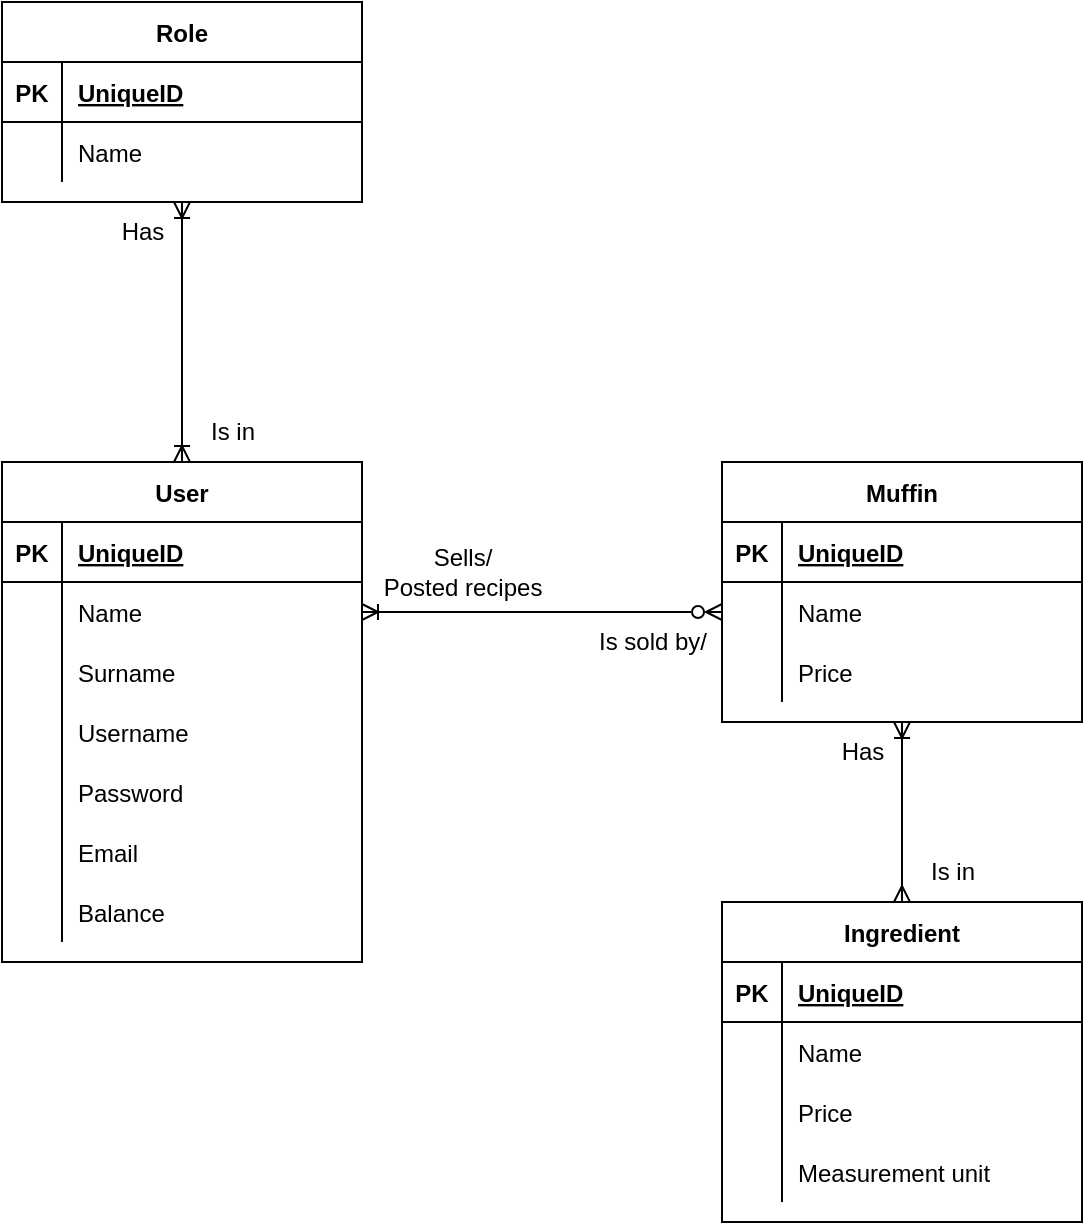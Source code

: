 <mxfile version="20.2.4" type="device"><diagram id="7TwgTeJ_KLk45VyqURco" name="Page-1"><mxGraphModel dx="652" dy="934" grid="1" gridSize="10" guides="1" tooltips="1" connect="1" arrows="1" fold="1" page="1" pageScale="1" pageWidth="850" pageHeight="1100" math="0" shadow="0"><root><mxCell id="0"/><mxCell id="1" parent="0"/><mxCell id="k06OTI_KfZc46JIjsG_m-1" value="User" style="shape=table;startSize=30;container=1;collapsible=1;childLayout=tableLayout;fixedRows=1;rowLines=0;fontStyle=1;align=center;resizeLast=1;" vertex="1" parent="1"><mxGeometry x="10" y="420" width="180" height="250" as="geometry"/></mxCell><mxCell id="k06OTI_KfZc46JIjsG_m-2" value="" style="shape=tableRow;horizontal=0;startSize=0;swimlaneHead=0;swimlaneBody=0;fillColor=none;collapsible=0;dropTarget=0;points=[[0,0.5],[1,0.5]];portConstraint=eastwest;top=0;left=0;right=0;bottom=1;" vertex="1" parent="k06OTI_KfZc46JIjsG_m-1"><mxGeometry y="30" width="180" height="30" as="geometry"/></mxCell><mxCell id="k06OTI_KfZc46JIjsG_m-3" value="PK" style="shape=partialRectangle;connectable=0;fillColor=none;top=0;left=0;bottom=0;right=0;fontStyle=1;overflow=hidden;" vertex="1" parent="k06OTI_KfZc46JIjsG_m-2"><mxGeometry width="30" height="30" as="geometry"><mxRectangle width="30" height="30" as="alternateBounds"/></mxGeometry></mxCell><mxCell id="k06OTI_KfZc46JIjsG_m-4" value="UniqueID" style="shape=partialRectangle;connectable=0;fillColor=none;top=0;left=0;bottom=0;right=0;align=left;spacingLeft=6;fontStyle=5;overflow=hidden;" vertex="1" parent="k06OTI_KfZc46JIjsG_m-2"><mxGeometry x="30" width="150" height="30" as="geometry"><mxRectangle width="150" height="30" as="alternateBounds"/></mxGeometry></mxCell><mxCell id="k06OTI_KfZc46JIjsG_m-5" value="" style="shape=tableRow;horizontal=0;startSize=0;swimlaneHead=0;swimlaneBody=0;fillColor=none;collapsible=0;dropTarget=0;points=[[0,0.5],[1,0.5]];portConstraint=eastwest;top=0;left=0;right=0;bottom=0;" vertex="1" parent="k06OTI_KfZc46JIjsG_m-1"><mxGeometry y="60" width="180" height="30" as="geometry"/></mxCell><mxCell id="k06OTI_KfZc46JIjsG_m-6" value="" style="shape=partialRectangle;connectable=0;fillColor=none;top=0;left=0;bottom=0;right=0;editable=1;overflow=hidden;" vertex="1" parent="k06OTI_KfZc46JIjsG_m-5"><mxGeometry width="30" height="30" as="geometry"><mxRectangle width="30" height="30" as="alternateBounds"/></mxGeometry></mxCell><mxCell id="k06OTI_KfZc46JIjsG_m-7" value="Name" style="shape=partialRectangle;connectable=0;fillColor=none;top=0;left=0;bottom=0;right=0;align=left;spacingLeft=6;overflow=hidden;" vertex="1" parent="k06OTI_KfZc46JIjsG_m-5"><mxGeometry x="30" width="150" height="30" as="geometry"><mxRectangle width="150" height="30" as="alternateBounds"/></mxGeometry></mxCell><mxCell id="k06OTI_KfZc46JIjsG_m-8" value="" style="shape=tableRow;horizontal=0;startSize=0;swimlaneHead=0;swimlaneBody=0;fillColor=none;collapsible=0;dropTarget=0;points=[[0,0.5],[1,0.5]];portConstraint=eastwest;top=0;left=0;right=0;bottom=0;" vertex="1" parent="k06OTI_KfZc46JIjsG_m-1"><mxGeometry y="90" width="180" height="30" as="geometry"/></mxCell><mxCell id="k06OTI_KfZc46JIjsG_m-9" value="" style="shape=partialRectangle;connectable=0;fillColor=none;top=0;left=0;bottom=0;right=0;editable=1;overflow=hidden;" vertex="1" parent="k06OTI_KfZc46JIjsG_m-8"><mxGeometry width="30" height="30" as="geometry"><mxRectangle width="30" height="30" as="alternateBounds"/></mxGeometry></mxCell><mxCell id="k06OTI_KfZc46JIjsG_m-10" value="Surname" style="shape=partialRectangle;connectable=0;fillColor=none;top=0;left=0;bottom=0;right=0;align=left;spacingLeft=6;overflow=hidden;" vertex="1" parent="k06OTI_KfZc46JIjsG_m-8"><mxGeometry x="30" width="150" height="30" as="geometry"><mxRectangle width="150" height="30" as="alternateBounds"/></mxGeometry></mxCell><mxCell id="k06OTI_KfZc46JIjsG_m-11" value="" style="shape=tableRow;horizontal=0;startSize=0;swimlaneHead=0;swimlaneBody=0;fillColor=none;collapsible=0;dropTarget=0;points=[[0,0.5],[1,0.5]];portConstraint=eastwest;top=0;left=0;right=0;bottom=0;" vertex="1" parent="k06OTI_KfZc46JIjsG_m-1"><mxGeometry y="120" width="180" height="30" as="geometry"/></mxCell><mxCell id="k06OTI_KfZc46JIjsG_m-12" value="" style="shape=partialRectangle;connectable=0;fillColor=none;top=0;left=0;bottom=0;right=0;editable=1;overflow=hidden;" vertex="1" parent="k06OTI_KfZc46JIjsG_m-11"><mxGeometry width="30" height="30" as="geometry"><mxRectangle width="30" height="30" as="alternateBounds"/></mxGeometry></mxCell><mxCell id="k06OTI_KfZc46JIjsG_m-13" value="Username" style="shape=partialRectangle;connectable=0;fillColor=none;top=0;left=0;bottom=0;right=0;align=left;spacingLeft=6;overflow=hidden;" vertex="1" parent="k06OTI_KfZc46JIjsG_m-11"><mxGeometry x="30" width="150" height="30" as="geometry"><mxRectangle width="150" height="30" as="alternateBounds"/></mxGeometry></mxCell><mxCell id="k06OTI_KfZc46JIjsG_m-20" style="shape=tableRow;horizontal=0;startSize=0;swimlaneHead=0;swimlaneBody=0;fillColor=none;collapsible=0;dropTarget=0;points=[[0,0.5],[1,0.5]];portConstraint=eastwest;top=0;left=0;right=0;bottom=0;" vertex="1" parent="k06OTI_KfZc46JIjsG_m-1"><mxGeometry y="150" width="180" height="30" as="geometry"/></mxCell><mxCell id="k06OTI_KfZc46JIjsG_m-21" style="shape=partialRectangle;connectable=0;fillColor=none;top=0;left=0;bottom=0;right=0;editable=1;overflow=hidden;" vertex="1" parent="k06OTI_KfZc46JIjsG_m-20"><mxGeometry width="30" height="30" as="geometry"><mxRectangle width="30" height="30" as="alternateBounds"/></mxGeometry></mxCell><mxCell id="k06OTI_KfZc46JIjsG_m-22" value="Password" style="shape=partialRectangle;connectable=0;fillColor=none;top=0;left=0;bottom=0;right=0;align=left;spacingLeft=6;overflow=hidden;" vertex="1" parent="k06OTI_KfZc46JIjsG_m-20"><mxGeometry x="30" width="150" height="30" as="geometry"><mxRectangle width="150" height="30" as="alternateBounds"/></mxGeometry></mxCell><mxCell id="k06OTI_KfZc46JIjsG_m-17" style="shape=tableRow;horizontal=0;startSize=0;swimlaneHead=0;swimlaneBody=0;fillColor=none;collapsible=0;dropTarget=0;points=[[0,0.5],[1,0.5]];portConstraint=eastwest;top=0;left=0;right=0;bottom=0;" vertex="1" parent="k06OTI_KfZc46JIjsG_m-1"><mxGeometry y="180" width="180" height="30" as="geometry"/></mxCell><mxCell id="k06OTI_KfZc46JIjsG_m-18" style="shape=partialRectangle;connectable=0;fillColor=none;top=0;left=0;bottom=0;right=0;editable=1;overflow=hidden;" vertex="1" parent="k06OTI_KfZc46JIjsG_m-17"><mxGeometry width="30" height="30" as="geometry"><mxRectangle width="30" height="30" as="alternateBounds"/></mxGeometry></mxCell><mxCell id="k06OTI_KfZc46JIjsG_m-19" value="Email" style="shape=partialRectangle;connectable=0;fillColor=none;top=0;left=0;bottom=0;right=0;align=left;spacingLeft=6;overflow=hidden;" vertex="1" parent="k06OTI_KfZc46JIjsG_m-17"><mxGeometry x="30" width="150" height="30" as="geometry"><mxRectangle width="150" height="30" as="alternateBounds"/></mxGeometry></mxCell><mxCell id="k06OTI_KfZc46JIjsG_m-14" style="shape=tableRow;horizontal=0;startSize=0;swimlaneHead=0;swimlaneBody=0;fillColor=none;collapsible=0;dropTarget=0;points=[[0,0.5],[1,0.5]];portConstraint=eastwest;top=0;left=0;right=0;bottom=0;" vertex="1" parent="k06OTI_KfZc46JIjsG_m-1"><mxGeometry y="210" width="180" height="30" as="geometry"/></mxCell><mxCell id="k06OTI_KfZc46JIjsG_m-15" style="shape=partialRectangle;connectable=0;fillColor=none;top=0;left=0;bottom=0;right=0;editable=1;overflow=hidden;" vertex="1" parent="k06OTI_KfZc46JIjsG_m-14"><mxGeometry width="30" height="30" as="geometry"><mxRectangle width="30" height="30" as="alternateBounds"/></mxGeometry></mxCell><mxCell id="k06OTI_KfZc46JIjsG_m-16" value="Balance" style="shape=partialRectangle;connectable=0;fillColor=none;top=0;left=0;bottom=0;right=0;align=left;spacingLeft=6;overflow=hidden;" vertex="1" parent="k06OTI_KfZc46JIjsG_m-14"><mxGeometry x="30" width="150" height="30" as="geometry"><mxRectangle width="150" height="30" as="alternateBounds"/></mxGeometry></mxCell><mxCell id="k06OTI_KfZc46JIjsG_m-61" style="edgeStyle=orthogonalEdgeStyle;rounded=0;orthogonalLoop=1;jettySize=auto;html=1;entryX=0.5;entryY=0;entryDx=0;entryDy=0;endArrow=ERmany;endFill=0;startArrow=ERoneToMany;startFill=0;" edge="1" parent="1" source="k06OTI_KfZc46JIjsG_m-23" target="k06OTI_KfZc46JIjsG_m-48"><mxGeometry relative="1" as="geometry"/></mxCell><mxCell id="k06OTI_KfZc46JIjsG_m-23" value="Muffin" style="shape=table;startSize=30;container=1;collapsible=1;childLayout=tableLayout;fixedRows=1;rowLines=0;fontStyle=1;align=center;resizeLast=1;" vertex="1" parent="1"><mxGeometry x="370" y="420" width="180" height="130" as="geometry"/></mxCell><mxCell id="k06OTI_KfZc46JIjsG_m-24" value="" style="shape=tableRow;horizontal=0;startSize=0;swimlaneHead=0;swimlaneBody=0;fillColor=none;collapsible=0;dropTarget=0;points=[[0,0.5],[1,0.5]];portConstraint=eastwest;top=0;left=0;right=0;bottom=1;" vertex="1" parent="k06OTI_KfZc46JIjsG_m-23"><mxGeometry y="30" width="180" height="30" as="geometry"/></mxCell><mxCell id="k06OTI_KfZc46JIjsG_m-25" value="PK" style="shape=partialRectangle;connectable=0;fillColor=none;top=0;left=0;bottom=0;right=0;fontStyle=1;overflow=hidden;" vertex="1" parent="k06OTI_KfZc46JIjsG_m-24"><mxGeometry width="30" height="30" as="geometry"><mxRectangle width="30" height="30" as="alternateBounds"/></mxGeometry></mxCell><mxCell id="k06OTI_KfZc46JIjsG_m-26" value="UniqueID" style="shape=partialRectangle;connectable=0;fillColor=none;top=0;left=0;bottom=0;right=0;align=left;spacingLeft=6;fontStyle=5;overflow=hidden;" vertex="1" parent="k06OTI_KfZc46JIjsG_m-24"><mxGeometry x="30" width="150" height="30" as="geometry"><mxRectangle width="150" height="30" as="alternateBounds"/></mxGeometry></mxCell><mxCell id="k06OTI_KfZc46JIjsG_m-27" value="" style="shape=tableRow;horizontal=0;startSize=0;swimlaneHead=0;swimlaneBody=0;fillColor=none;collapsible=0;dropTarget=0;points=[[0,0.5],[1,0.5]];portConstraint=eastwest;top=0;left=0;right=0;bottom=0;" vertex="1" parent="k06OTI_KfZc46JIjsG_m-23"><mxGeometry y="60" width="180" height="30" as="geometry"/></mxCell><mxCell id="k06OTI_KfZc46JIjsG_m-28" value="" style="shape=partialRectangle;connectable=0;fillColor=none;top=0;left=0;bottom=0;right=0;editable=1;overflow=hidden;" vertex="1" parent="k06OTI_KfZc46JIjsG_m-27"><mxGeometry width="30" height="30" as="geometry"><mxRectangle width="30" height="30" as="alternateBounds"/></mxGeometry></mxCell><mxCell id="k06OTI_KfZc46JIjsG_m-29" value="Name" style="shape=partialRectangle;connectable=0;fillColor=none;top=0;left=0;bottom=0;right=0;align=left;spacingLeft=6;overflow=hidden;" vertex="1" parent="k06OTI_KfZc46JIjsG_m-27"><mxGeometry x="30" width="150" height="30" as="geometry"><mxRectangle width="150" height="30" as="alternateBounds"/></mxGeometry></mxCell><mxCell id="k06OTI_KfZc46JIjsG_m-45" style="shape=tableRow;horizontal=0;startSize=0;swimlaneHead=0;swimlaneBody=0;fillColor=none;collapsible=0;dropTarget=0;points=[[0,0.5],[1,0.5]];portConstraint=eastwest;top=0;left=0;right=0;bottom=0;" vertex="1" parent="k06OTI_KfZc46JIjsG_m-23"><mxGeometry y="90" width="180" height="30" as="geometry"/></mxCell><mxCell id="k06OTI_KfZc46JIjsG_m-46" style="shape=partialRectangle;connectable=0;fillColor=none;top=0;left=0;bottom=0;right=0;editable=1;overflow=hidden;" vertex="1" parent="k06OTI_KfZc46JIjsG_m-45"><mxGeometry width="30" height="30" as="geometry"><mxRectangle width="30" height="30" as="alternateBounds"/></mxGeometry></mxCell><mxCell id="k06OTI_KfZc46JIjsG_m-47" value="Price" style="shape=partialRectangle;connectable=0;fillColor=none;top=0;left=0;bottom=0;right=0;align=left;spacingLeft=6;overflow=hidden;" vertex="1" parent="k06OTI_KfZc46JIjsG_m-45"><mxGeometry x="30" width="150" height="30" as="geometry"><mxRectangle width="150" height="30" as="alternateBounds"/></mxGeometry></mxCell><mxCell id="k06OTI_KfZc46JIjsG_m-48" value="Ingredient" style="shape=table;startSize=30;container=1;collapsible=1;childLayout=tableLayout;fixedRows=1;rowLines=0;fontStyle=1;align=center;resizeLast=1;" vertex="1" parent="1"><mxGeometry x="370" y="640" width="180" height="160" as="geometry"/></mxCell><mxCell id="k06OTI_KfZc46JIjsG_m-49" value="" style="shape=tableRow;horizontal=0;startSize=0;swimlaneHead=0;swimlaneBody=0;fillColor=none;collapsible=0;dropTarget=0;points=[[0,0.5],[1,0.5]];portConstraint=eastwest;top=0;left=0;right=0;bottom=1;" vertex="1" parent="k06OTI_KfZc46JIjsG_m-48"><mxGeometry y="30" width="180" height="30" as="geometry"/></mxCell><mxCell id="k06OTI_KfZc46JIjsG_m-50" value="PK" style="shape=partialRectangle;connectable=0;fillColor=none;top=0;left=0;bottom=0;right=0;fontStyle=1;overflow=hidden;" vertex="1" parent="k06OTI_KfZc46JIjsG_m-49"><mxGeometry width="30" height="30" as="geometry"><mxRectangle width="30" height="30" as="alternateBounds"/></mxGeometry></mxCell><mxCell id="k06OTI_KfZc46JIjsG_m-51" value="UniqueID" style="shape=partialRectangle;connectable=0;fillColor=none;top=0;left=0;bottom=0;right=0;align=left;spacingLeft=6;fontStyle=5;overflow=hidden;" vertex="1" parent="k06OTI_KfZc46JIjsG_m-49"><mxGeometry x="30" width="150" height="30" as="geometry"><mxRectangle width="150" height="30" as="alternateBounds"/></mxGeometry></mxCell><mxCell id="k06OTI_KfZc46JIjsG_m-52" value="" style="shape=tableRow;horizontal=0;startSize=0;swimlaneHead=0;swimlaneBody=0;fillColor=none;collapsible=0;dropTarget=0;points=[[0,0.5],[1,0.5]];portConstraint=eastwest;top=0;left=0;right=0;bottom=0;" vertex="1" parent="k06OTI_KfZc46JIjsG_m-48"><mxGeometry y="60" width="180" height="30" as="geometry"/></mxCell><mxCell id="k06OTI_KfZc46JIjsG_m-53" value="" style="shape=partialRectangle;connectable=0;fillColor=none;top=0;left=0;bottom=0;right=0;editable=1;overflow=hidden;" vertex="1" parent="k06OTI_KfZc46JIjsG_m-52"><mxGeometry width="30" height="30" as="geometry"><mxRectangle width="30" height="30" as="alternateBounds"/></mxGeometry></mxCell><mxCell id="k06OTI_KfZc46JIjsG_m-54" value="Name" style="shape=partialRectangle;connectable=0;fillColor=none;top=0;left=0;bottom=0;right=0;align=left;spacingLeft=6;overflow=hidden;" vertex="1" parent="k06OTI_KfZc46JIjsG_m-52"><mxGeometry x="30" width="150" height="30" as="geometry"><mxRectangle width="150" height="30" as="alternateBounds"/></mxGeometry></mxCell><mxCell id="k06OTI_KfZc46JIjsG_m-55" style="shape=tableRow;horizontal=0;startSize=0;swimlaneHead=0;swimlaneBody=0;fillColor=none;collapsible=0;dropTarget=0;points=[[0,0.5],[1,0.5]];portConstraint=eastwest;top=0;left=0;right=0;bottom=0;" vertex="1" parent="k06OTI_KfZc46JIjsG_m-48"><mxGeometry y="90" width="180" height="30" as="geometry"/></mxCell><mxCell id="k06OTI_KfZc46JIjsG_m-56" style="shape=partialRectangle;connectable=0;fillColor=none;top=0;left=0;bottom=0;right=0;editable=1;overflow=hidden;" vertex="1" parent="k06OTI_KfZc46JIjsG_m-55"><mxGeometry width="30" height="30" as="geometry"><mxRectangle width="30" height="30" as="alternateBounds"/></mxGeometry></mxCell><mxCell id="k06OTI_KfZc46JIjsG_m-57" value="Price" style="shape=partialRectangle;connectable=0;fillColor=none;top=0;left=0;bottom=0;right=0;align=left;spacingLeft=6;overflow=hidden;" vertex="1" parent="k06OTI_KfZc46JIjsG_m-55"><mxGeometry x="30" width="150" height="30" as="geometry"><mxRectangle width="150" height="30" as="alternateBounds"/></mxGeometry></mxCell><mxCell id="k06OTI_KfZc46JIjsG_m-58" style="shape=tableRow;horizontal=0;startSize=0;swimlaneHead=0;swimlaneBody=0;fillColor=none;collapsible=0;dropTarget=0;points=[[0,0.5],[1,0.5]];portConstraint=eastwest;top=0;left=0;right=0;bottom=0;" vertex="1" parent="k06OTI_KfZc46JIjsG_m-48"><mxGeometry y="120" width="180" height="30" as="geometry"/></mxCell><mxCell id="k06OTI_KfZc46JIjsG_m-59" style="shape=partialRectangle;connectable=0;fillColor=none;top=0;left=0;bottom=0;right=0;editable=1;overflow=hidden;" vertex="1" parent="k06OTI_KfZc46JIjsG_m-58"><mxGeometry width="30" height="30" as="geometry"><mxRectangle width="30" height="30" as="alternateBounds"/></mxGeometry></mxCell><mxCell id="k06OTI_KfZc46JIjsG_m-60" value="Measurement unit" style="shape=partialRectangle;connectable=0;fillColor=none;top=0;left=0;bottom=0;right=0;align=left;spacingLeft=6;overflow=hidden;" vertex="1" parent="k06OTI_KfZc46JIjsG_m-58"><mxGeometry x="30" width="150" height="30" as="geometry"><mxRectangle width="150" height="30" as="alternateBounds"/></mxGeometry></mxCell><mxCell id="k06OTI_KfZc46JIjsG_m-62" value="Is in" style="text;html=1;align=center;verticalAlign=middle;resizable=0;points=[];autosize=1;strokeColor=none;fillColor=none;" vertex="1" parent="1"><mxGeometry x="460" y="610" width="50" height="30" as="geometry"/></mxCell><mxCell id="k06OTI_KfZc46JIjsG_m-63" value="Has" style="text;html=1;align=center;verticalAlign=middle;resizable=0;points=[];autosize=1;strokeColor=none;fillColor=none;" vertex="1" parent="1"><mxGeometry x="420" y="550" width="40" height="30" as="geometry"/></mxCell><mxCell id="k06OTI_KfZc46JIjsG_m-64" style="edgeStyle=orthogonalEdgeStyle;rounded=0;orthogonalLoop=1;jettySize=auto;html=1;startArrow=ERoneToMany;startFill=0;endArrow=ERzeroToMany;endFill=0;" edge="1" parent="1" source="k06OTI_KfZc46JIjsG_m-5" target="k06OTI_KfZc46JIjsG_m-27"><mxGeometry relative="1" as="geometry"/></mxCell><mxCell id="k06OTI_KfZc46JIjsG_m-65" value="Sells/&lt;br&gt;Posted recipes" style="text;html=1;align=center;verticalAlign=middle;resizable=0;points=[];autosize=1;strokeColor=none;fillColor=none;" vertex="1" parent="1"><mxGeometry x="190" y="455" width="100" height="40" as="geometry"/></mxCell><mxCell id="k06OTI_KfZc46JIjsG_m-66" value="Is sold by/" style="text;html=1;align=center;verticalAlign=middle;resizable=0;points=[];autosize=1;strokeColor=none;fillColor=none;" vertex="1" parent="1"><mxGeometry x="295" y="495" width="80" height="30" as="geometry"/></mxCell><mxCell id="k06OTI_KfZc46JIjsG_m-92" style="edgeStyle=orthogonalEdgeStyle;rounded=0;orthogonalLoop=1;jettySize=auto;html=1;entryX=0.5;entryY=0;entryDx=0;entryDy=0;startArrow=ERoneToMany;startFill=0;endArrow=ERoneToMany;endFill=0;" edge="1" parent="1" source="k06OTI_KfZc46JIjsG_m-67" target="k06OTI_KfZc46JIjsG_m-1"><mxGeometry relative="1" as="geometry"/></mxCell><mxCell id="k06OTI_KfZc46JIjsG_m-67" value="Role" style="shape=table;startSize=30;container=1;collapsible=1;childLayout=tableLayout;fixedRows=1;rowLines=0;fontStyle=1;align=center;resizeLast=1;" vertex="1" parent="1"><mxGeometry x="10" y="190" width="180" height="100" as="geometry"/></mxCell><mxCell id="k06OTI_KfZc46JIjsG_m-68" value="" style="shape=tableRow;horizontal=0;startSize=0;swimlaneHead=0;swimlaneBody=0;fillColor=none;collapsible=0;dropTarget=0;points=[[0,0.5],[1,0.5]];portConstraint=eastwest;top=0;left=0;right=0;bottom=1;" vertex="1" parent="k06OTI_KfZc46JIjsG_m-67"><mxGeometry y="30" width="180" height="30" as="geometry"/></mxCell><mxCell id="k06OTI_KfZc46JIjsG_m-69" value="PK" style="shape=partialRectangle;connectable=0;fillColor=none;top=0;left=0;bottom=0;right=0;fontStyle=1;overflow=hidden;" vertex="1" parent="k06OTI_KfZc46JIjsG_m-68"><mxGeometry width="30" height="30" as="geometry"><mxRectangle width="30" height="30" as="alternateBounds"/></mxGeometry></mxCell><mxCell id="k06OTI_KfZc46JIjsG_m-70" value="UniqueID" style="shape=partialRectangle;connectable=0;fillColor=none;top=0;left=0;bottom=0;right=0;align=left;spacingLeft=6;fontStyle=5;overflow=hidden;" vertex="1" parent="k06OTI_KfZc46JIjsG_m-68"><mxGeometry x="30" width="150" height="30" as="geometry"><mxRectangle width="150" height="30" as="alternateBounds"/></mxGeometry></mxCell><mxCell id="k06OTI_KfZc46JIjsG_m-71" value="" style="shape=tableRow;horizontal=0;startSize=0;swimlaneHead=0;swimlaneBody=0;fillColor=none;collapsible=0;dropTarget=0;points=[[0,0.5],[1,0.5]];portConstraint=eastwest;top=0;left=0;right=0;bottom=0;" vertex="1" parent="k06OTI_KfZc46JIjsG_m-67"><mxGeometry y="60" width="180" height="30" as="geometry"/></mxCell><mxCell id="k06OTI_KfZc46JIjsG_m-72" value="" style="shape=partialRectangle;connectable=0;fillColor=none;top=0;left=0;bottom=0;right=0;editable=1;overflow=hidden;" vertex="1" parent="k06OTI_KfZc46JIjsG_m-71"><mxGeometry width="30" height="30" as="geometry"><mxRectangle width="30" height="30" as="alternateBounds"/></mxGeometry></mxCell><mxCell id="k06OTI_KfZc46JIjsG_m-73" value="Name" style="shape=partialRectangle;connectable=0;fillColor=none;top=0;left=0;bottom=0;right=0;align=left;spacingLeft=6;overflow=hidden;" vertex="1" parent="k06OTI_KfZc46JIjsG_m-71"><mxGeometry x="30" width="150" height="30" as="geometry"><mxRectangle width="150" height="30" as="alternateBounds"/></mxGeometry></mxCell><mxCell id="k06OTI_KfZc46JIjsG_m-93" value="Is in" style="text;html=1;align=center;verticalAlign=middle;resizable=0;points=[];autosize=1;strokeColor=none;fillColor=none;" vertex="1" parent="1"><mxGeometry x="100" y="390" width="50" height="30" as="geometry"/></mxCell><mxCell id="k06OTI_KfZc46JIjsG_m-94" value="Has" style="text;html=1;align=center;verticalAlign=middle;resizable=0;points=[];autosize=1;strokeColor=none;fillColor=none;" vertex="1" parent="1"><mxGeometry x="60" y="290" width="40" height="30" as="geometry"/></mxCell></root></mxGraphModel></diagram></mxfile>
